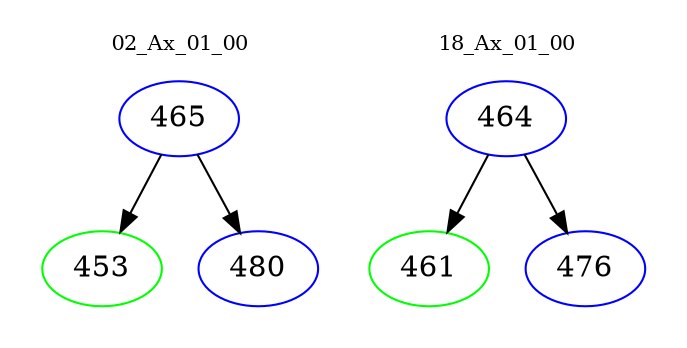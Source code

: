 digraph{
subgraph cluster_0 {
color = white
label = "02_Ax_01_00";
fontsize=10;
T0_465 [label="465", color="blue"]
T0_465 -> T0_453 [color="black"]
T0_453 [label="453", color="green"]
T0_465 -> T0_480 [color="black"]
T0_480 [label="480", color="blue"]
}
subgraph cluster_1 {
color = white
label = "18_Ax_01_00";
fontsize=10;
T1_464 [label="464", color="blue"]
T1_464 -> T1_461 [color="black"]
T1_461 [label="461", color="green"]
T1_464 -> T1_476 [color="black"]
T1_476 [label="476", color="blue"]
}
}
